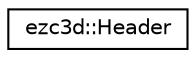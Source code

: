 digraph "Graphical Class Hierarchy"
{
  edge [fontname="Helvetica",fontsize="10",labelfontname="Helvetica",labelfontsize="10"];
  node [fontname="Helvetica",fontsize="10",shape=record];
  rankdir="LR";
  Node0 [label="ezc3d::Header",height=0.2,width=0.4,color="black", fillcolor="white", style="filled",URL="$classezc3d_1_1Header.html",tooltip="Header of a C3D file. "];
}
